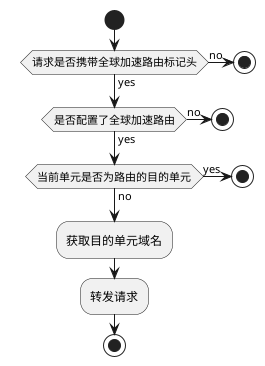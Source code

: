 @startuml
start
if(请求是否携带全球加速路由标记头) then (yes);
else(no)
stop
endif
if(是否配置了全球加速路由) then (yes);
else(no)
stop
endif
if(当前单元是否为路由的目的单元) then (no);
else(yes)
stop
endif
:获取目的单元域名;
:转发请求;
stop
@enduml
